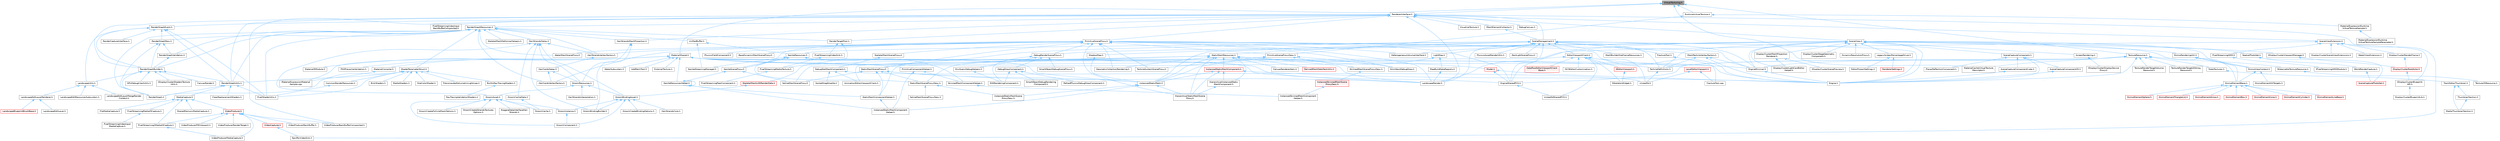 digraph "VirtualTexturing.h"
{
 // INTERACTIVE_SVG=YES
 // LATEX_PDF_SIZE
  bgcolor="transparent";
  edge [fontname=Helvetica,fontsize=10,labelfontname=Helvetica,labelfontsize=10];
  node [fontname=Helvetica,fontsize=10,shape=box,height=0.2,width=0.4];
  Node1 [id="Node000001",label="VirtualTexturing.h",height=0.2,width=0.4,color="gray40", fillcolor="grey60", style="filled", fontcolor="black",tooltip=" "];
  Node1 -> Node2 [id="edge1_Node000001_Node000002",dir="back",color="steelblue1",style="solid",tooltip=" "];
  Node2 [id="Node000002",label="MaterialCacheVirtualTexture\lDescriptor.h",height=0.2,width=0.4,color="grey40", fillcolor="white", style="filled",URL="$d7/d4c/MaterialCacheVirtualTextureDescriptor_8h.html",tooltip=" "];
  Node1 -> Node3 [id="edge2_Node000001_Node000003",dir="back",color="steelblue1",style="solid",tooltip=" "];
  Node3 [id="Node000003",label="MaterialShared.h",height=0.2,width=0.4,color="grey40", fillcolor="white", style="filled",URL="$d7/d0b/MaterialShared_8h.html",tooltip=" "];
  Node3 -> Node4 [id="edge3_Node000003_Node000004",dir="back",color="steelblue1",style="solid",tooltip=" "];
  Node4 [id="Node000004",label="AddPatchTool.h",height=0.2,width=0.4,color="grey40", fillcolor="white", style="filled",URL="$d5/deb/AddPatchTool_8h.html",tooltip=" "];
  Node3 -> Node5 [id="edge4_Node000003_Node000005",dir="back",color="steelblue1",style="solid",tooltip=" "];
  Node5 [id="Node000005",label="Engine.h",height=0.2,width=0.4,color="grey40", fillcolor="white", style="filled",URL="$d1/d34/Public_2Engine_8h.html",tooltip=" "];
  Node3 -> Node6 [id="edge5_Node000003_Node000006",dir="back",color="steelblue1",style="solid",tooltip=" "];
  Node6 [id="Node000006",label="EngineMinimal.h",height=0.2,width=0.4,color="grey40", fillcolor="white", style="filled",URL="$d0/d2c/EngineMinimal_8h.html",tooltip=" "];
  Node6 -> Node5 [id="edge6_Node000006_Node000005",dir="back",color="steelblue1",style="solid",tooltip=" "];
  Node3 -> Node7 [id="edge7_Node000003_Node000007",dir="back",color="steelblue1",style="solid",tooltip=" "];
  Node7 [id="Node000007",label="EngineSharedPCH.h",height=0.2,width=0.4,color="grey40", fillcolor="white", style="filled",URL="$dc/dbb/EngineSharedPCH_8h.html",tooltip=" "];
  Node7 -> Node8 [id="edge8_Node000007_Node000008",dir="back",color="steelblue1",style="solid",tooltip=" "];
  Node8 [id="Node000008",label="UnrealEdSharedPCH.h",height=0.2,width=0.4,color="grey40", fillcolor="white", style="filled",URL="$d1/de6/UnrealEdSharedPCH_8h.html",tooltip=" "];
  Node3 -> Node9 [id="edge9_Node000003_Node000009",dir="back",color="steelblue1",style="solid",tooltip=" "];
  Node9 [id="Node000009",label="ExternalTexture.h",height=0.2,width=0.4,color="grey40", fillcolor="white", style="filled",URL="$de/d93/ExternalTexture_8h.html",tooltip=" "];
  Node3 -> Node10 [id="edge10_Node000003_Node000010",dir="back",color="steelblue1",style="solid",tooltip=" "];
  Node10 [id="Node000010",label="InstancedStaticMesh.h",height=0.2,width=0.4,color="grey40", fillcolor="white", style="filled",URL="$dd/d89/InstancedStaticMesh_8h.html",tooltip=" "];
  Node10 -> Node11 [id="edge11_Node000010_Node000011",dir="back",color="steelblue1",style="solid",tooltip=" "];
  Node11 [id="Node000011",label="HierarchicalStaticMeshScene\lProxy.h",height=0.2,width=0.4,color="grey40", fillcolor="white", style="filled",URL="$d3/d4d/HierarchicalStaticMeshSceneProxy_8h.html",tooltip=" "];
  Node10 -> Node12 [id="edge12_Node000010_Node000012",dir="back",color="steelblue1",style="solid",tooltip=" "];
  Node12 [id="Node000012",label="InstancedStaticMeshComponent\lHelper.h",height=0.2,width=0.4,color="grey40", fillcolor="white", style="filled",URL="$dc/dc7/InstancedStaticMeshComponentHelper_8h.html",tooltip=" "];
  Node10 -> Node13 [id="edge13_Node000010_Node000013",dir="back",color="steelblue1",style="solid",tooltip=" "];
  Node13 [id="Node000013",label="InstancedStaticMeshScene\lProxyDesc.h",height=0.2,width=0.4,color="grey40", fillcolor="white", style="filled",URL="$db/dcf/InstancedStaticMeshSceneProxyDesc_8h.html",tooltip=" "];
  Node3 -> Node14 [id="edge14_Node000003_Node000014",dir="back",color="steelblue1",style="solid",tooltip=" "];
  Node14 [id="Node000014",label="LandscapeRender.h",height=0.2,width=0.4,color="grey40", fillcolor="white", style="filled",URL="$df/d67/LandscapeRender_8h.html",tooltip=" "];
  Node3 -> Node15 [id="edge15_Node000003_Node000015",dir="back",color="steelblue1",style="solid",tooltip=" "];
  Node15 [id="Node000015",label="MaterialCompiler.h",height=0.2,width=0.4,color="grey40", fillcolor="white", style="filled",URL="$df/df8/MaterialCompiler_8h.html",tooltip=" "];
  Node15 -> Node16 [id="edge16_Node000015_Node000016",dir="back",color="steelblue1",style="solid",tooltip=" "];
  Node16 [id="Node000016",label="MaterialExpressionMaterial\lSample.cpp",height=0.2,width=0.4,color="grey40", fillcolor="white", style="filled",URL="$d0/dbd/MaterialExpressionMaterialSample_8cpp.html",tooltip=" "];
  Node3 -> Node16 [id="edge17_Node000003_Node000016",dir="back",color="steelblue1",style="solid",tooltip=" "];
  Node3 -> Node17 [id="edge18_Node000003_Node000017",dir="back",color="steelblue1",style="solid",tooltip=" "];
  Node17 [id="Node000017",label="MaterialIRModule.h",height=0.2,width=0.4,color="grey40", fillcolor="white", style="filled",URL="$d4/dc2/MaterialIRModule_8h.html",tooltip=" "];
  Node3 -> Node18 [id="edge19_Node000003_Node000018",dir="back",color="steelblue1",style="solid",tooltip=" "];
  Node18 [id="Node000018",label="NaniteResourcesHelper.h",height=0.2,width=0.4,color="grey40", fillcolor="white", style="filled",URL="$dc/d48/NaniteResourcesHelper_8h.html",tooltip=" "];
  Node18 -> Node12 [id="edge20_Node000018_Node000012",dir="back",color="steelblue1",style="solid",tooltip=" "];
  Node18 -> Node18 [id="edge21_Node000018_Node000018",dir="back",color="steelblue1",style="solid",tooltip=" "];
  Node18 -> Node19 [id="edge22_Node000018_Node000019",dir="back",color="steelblue1",style="solid",tooltip=" "];
  Node19 [id="Node000019",label="StaticMeshComponentHelper.h",height=0.2,width=0.4,color="grey40", fillcolor="white", style="filled",URL="$dc/dc1/StaticMeshComponentHelper_8h.html",tooltip=" "];
  Node19 -> Node12 [id="edge23_Node000019_Node000012",dir="back",color="steelblue1",style="solid",tooltip=" "];
  Node3 -> Node20 [id="edge24_Node000003_Node000020",dir="back",color="steelblue1",style="solid",tooltip=" "];
  Node20 [id="Node000020",label="PSOPrecacheValidation.h",height=0.2,width=0.4,color="grey40", fillcolor="white", style="filled",URL="$d0/d55/PSOPrecacheValidation_8h.html",tooltip=" "];
  Node3 -> Node21 [id="edge25_Node000003_Node000021",dir="back",color="steelblue1",style="solid",tooltip=" "];
  Node21 [id="Node000021",label="ParticleDefinitions.h",height=0.2,width=0.4,color="grey40", fillcolor="white", style="filled",URL="$db/dde/ParticleDefinitions_8h.html",tooltip=" "];
  Node21 -> Node22 [id="edge26_Node000021_Node000022",dir="back",color="steelblue1",style="solid",tooltip=" "];
  Node22 [id="Node000022",label="UnrealEd.h",height=0.2,width=0.4,color="grey40", fillcolor="white", style="filled",URL="$d2/d5f/UnrealEd_8h.html",tooltip=" "];
  Node3 -> Node23 [id="edge27_Node000003_Node000023",dir="back",color="steelblue1",style="solid",tooltip=" "];
  Node23 [id="Node000023",label="PrimitiveComponentHelper.h",height=0.2,width=0.4,color="grey40", fillcolor="white", style="filled",URL="$d1/d08/PrimitiveComponentHelper_8h.html",tooltip=" "];
  Node23 -> Node12 [id="edge28_Node000023_Node000012",dir="back",color="steelblue1",style="solid",tooltip=" "];
  Node23 -> Node24 [id="edge29_Node000023_Node000024",dir="back",color="steelblue1",style="solid",tooltip=" "];
  Node24 [id="Node000024",label="SkinnedMeshComponentHelper.h",height=0.2,width=0.4,color="grey40", fillcolor="white", style="filled",URL="$db/d81/SkinnedMeshComponentHelper_8h.html",tooltip=" "];
  Node24 -> Node25 [id="edge30_Node000024_Node000025",dir="back",color="steelblue1",style="solid",tooltip=" "];
  Node25 [id="Node000025",label="InstancedSkinnedMeshComponent\lHelper.h",height=0.2,width=0.4,color="grey40", fillcolor="white", style="filled",URL="$d1/d86/InstancedSkinnedMeshComponentHelper_8h.html",tooltip=" "];
  Node3 -> Node26 [id="edge31_Node000003_Node000026",dir="back",color="steelblue1",style="solid",tooltip=" "];
  Node26 [id="Node000026",label="WaterSubsystem.h",height=0.2,width=0.4,color="grey40", fillcolor="white", style="filled",URL="$d0/d57/WaterSubsystem_8h.html",tooltip=" "];
  Node1 -> Node27 [id="edge32_Node000001_Node000027",dir="back",color="steelblue1",style="solid",tooltip=" "];
  Node27 [id="Node000027",label="RendererInterface.h",height=0.2,width=0.4,color="grey40", fillcolor="white", style="filled",URL="$d1/db7/RendererInterface_8h.html",tooltip=" "];
  Node27 -> Node28 [id="edge33_Node000027_Node000028",dir="back",color="steelblue1",style="solid",tooltip=" "];
  Node28 [id="Node000028",label="DebugCanvas.h",height=0.2,width=0.4,color="grey40", fillcolor="white", style="filled",URL="$df/d5a/DebugCanvas_8h.html",tooltip=" "];
  Node27 -> Node29 [id="edge34_Node000027_Node000029",dir="back",color="steelblue1",style="solid",tooltip=" "];
  Node29 [id="Node000029",label="EpicRtcVideoSink.h",height=0.2,width=0.4,color="grey40", fillcolor="white", style="filled",URL="$d1/d21/EpicRtcVideoSink_8h.html",tooltip=" "];
  Node27 -> Node30 [id="edge35_Node000027_Node000030",dir="back",color="steelblue1",style="solid",tooltip=" "];
  Node30 [id="Node000030",label="HairStrandsMeshProjection.h",height=0.2,width=0.4,color="grey40", fillcolor="white", style="filled",URL="$d9/d55/HairStrandsMeshProjection_8h.html",tooltip=" "];
  Node30 -> Node31 [id="edge36_Node000030_Node000031",dir="back",color="steelblue1",style="solid",tooltip=" "];
  Node31 [id="Node000031",label="GroomBindingBuilder.h",height=0.2,width=0.4,color="grey40", fillcolor="white", style="filled",URL="$d2/d2f/GroomBindingBuilder_8h.html",tooltip=" "];
  Node30 -> Node32 [id="edge37_Node000030_Node000032",dir="back",color="steelblue1",style="solid",tooltip=" "];
  Node32 [id="Node000032",label="GroomResources.h",height=0.2,width=0.4,color="grey40", fillcolor="white", style="filled",URL="$d0/d70/GroomResources_8h.html",tooltip=" "];
  Node32 -> Node33 [id="edge38_Node000032_Node000033",dir="back",color="steelblue1",style="solid",tooltip=" "];
  Node33 [id="Node000033",label="GroomAsset.h",height=0.2,width=0.4,color="grey40", fillcolor="white", style="filled",URL="$d8/df1/GroomAsset_8h.html",tooltip=" "];
  Node33 -> Node34 [id="edge39_Node000033_Node000034",dir="back",color="steelblue1",style="solid",tooltip=" "];
  Node34 [id="Node000034",label="GroomCache.h",height=0.2,width=0.4,color="grey40", fillcolor="white", style="filled",URL="$d7/d6e/GroomCache_8h.html",tooltip=" "];
  Node33 -> Node35 [id="edge40_Node000033_Node000035",dir="back",color="steelblue1",style="solid",tooltip=" "];
  Node35 [id="Node000035",label="GroomComponent.h",height=0.2,width=0.4,color="grey40", fillcolor="white", style="filled",URL="$de/d2e/GroomComponent_8h.html",tooltip=" "];
  Node33 -> Node36 [id="edge41_Node000033_Node000036",dir="back",color="steelblue1",style="solid",tooltip=" "];
  Node36 [id="Node000036",label="GroomCreateFollicleMaskOptions.h",height=0.2,width=0.4,color="grey40", fillcolor="white", style="filled",URL="$d7/d8b/GroomCreateFollicleMaskOptions_8h.html",tooltip=" "];
  Node33 -> Node37 [id="edge42_Node000033_Node000037",dir="back",color="steelblue1",style="solid",tooltip=" "];
  Node37 [id="Node000037",label="GroomCreateStrandsTextures\lOptions.h",height=0.2,width=0.4,color="grey40", fillcolor="white", style="filled",URL="$da/dfc/GroomCreateStrandsTexturesOptions_8h.html",tooltip=" "];
  Node33 -> Node38 [id="edge43_Node000033_Node000038",dir="back",color="steelblue1",style="solid",tooltip=" "];
  Node38 [id="Node000038",label="GroomInstance.h",height=0.2,width=0.4,color="grey40", fillcolor="white", style="filled",URL="$dd/d47/GroomInstance_8h.html",tooltip=" "];
  Node38 -> Node35 [id="edge44_Node000038_Node000035",dir="back",color="steelblue1",style="solid",tooltip=" "];
  Node33 -> Node39 [id="edge45_Node000033_Node000039",dir="back",color="steelblue1",style="solid",tooltip=" "];
  Node39 [id="Node000039",label="NiagaraDataInterfaceHair\lStrands.h",height=0.2,width=0.4,color="grey40", fillcolor="white", style="filled",URL="$da/dd2/NiagaraDataInterfaceHairStrands_8h.html",tooltip=" "];
  Node32 -> Node40 [id="edge46_Node000032_Node000040",dir="back",color="steelblue1",style="solid",tooltip=" "];
  Node40 [id="Node000040",label="GroomBindingAsset.h",height=0.2,width=0.4,color="grey40", fillcolor="white", style="filled",URL="$de/d26/GroomBindingAsset_8h.html",tooltip=" "];
  Node40 -> Node31 [id="edge47_Node000040_Node000031",dir="back",color="steelblue1",style="solid",tooltip=" "];
  Node40 -> Node35 [id="edge48_Node000040_Node000035",dir="back",color="steelblue1",style="solid",tooltip=" "];
  Node40 -> Node41 [id="edge49_Node000040_Node000041",dir="back",color="steelblue1",style="solid",tooltip=" "];
  Node41 [id="Node000041",label="GroomCreateBindingOptions.h",height=0.2,width=0.4,color="grey40", fillcolor="white", style="filled",URL="$d5/dba/GroomCreateBindingOptions_8h.html",tooltip=" "];
  Node40 -> Node38 [id="edge50_Node000040_Node000038",dir="back",color="steelblue1",style="solid",tooltip=" "];
  Node40 -> Node42 [id="edge51_Node000040_Node000042",dir="back",color="steelblue1",style="solid",tooltip=" "];
  Node42 [id="Node000042",label="HairStrandsCore.h",height=0.2,width=0.4,color="grey40", fillcolor="white", style="filled",URL="$d7/def/HairStrandsCore_8h.html",tooltip=" "];
  Node32 -> Node43 [id="edge52_Node000032_Node000043",dir="back",color="steelblue1",style="solid",tooltip=" "];
  Node43 [id="Node000043",label="HairStrandsInterpolation.h",height=0.2,width=0.4,color="grey40", fillcolor="white", style="filled",URL="$de/dab/HairStrandsInterpolation_8h.html",tooltip=" "];
  Node27 -> Node14 [id="edge53_Node000027_Node000014",dir="back",color="steelblue1",style="solid",tooltip=" "];
  Node27 -> Node44 [id="edge54_Node000027_Node000044",dir="back",color="steelblue1",style="solid",tooltip=" "];
  Node44 [id="Node000044",label="MeshElementCollector.h",height=0.2,width=0.4,color="grey40", fillcolor="white", style="filled",URL="$d2/dbe/MeshElementCollector_8h.html",tooltip=" "];
  Node44 -> Node45 [id="edge55_Node000044_Node000045",dir="back",color="steelblue1",style="solid",tooltip=" "];
  Node45 [id="Node000045",label="SceneManagement.h",height=0.2,width=0.4,color="grey40", fillcolor="white", style="filled",URL="$de/db9/SceneManagement_8h.html",tooltip=" "];
  Node45 -> Node46 [id="edge56_Node000045_Node000046",dir="back",color="steelblue1",style="solid",tooltip=" "];
  Node46 [id="Node000046",label="EditorViewportClient.h",height=0.2,width=0.4,color="grey40", fillcolor="white", style="filled",URL="$d4/d41/EditorViewportClient_8h.html",tooltip=" "];
  Node46 -> Node47 [id="edge57_Node000046_Node000047",dir="back",color="steelblue1",style="solid",tooltip=" "];
  Node47 [id="Node000047",label="AnimationEditorViewportClient.h",height=0.2,width=0.4,color="grey40", fillcolor="white", style="filled",URL="$d1/d45/AnimationEditorViewportClient_8h.html",tooltip=" "];
  Node46 -> Node48 [id="edge58_Node000046_Node000048",dir="back",color="steelblue1",style="solid",tooltip=" "];
  Node48 [id="Node000048",label="DataflowEditorViewportClient\lBase.h",height=0.2,width=0.4,color="red", fillcolor="#FFF0F0", style="filled",URL="$d8/ddd/DataflowEditorViewportClientBase_8h.html",tooltip=" "];
  Node46 -> Node51 [id="edge59_Node000046_Node000051",dir="back",color="steelblue1",style="solid",tooltip=" "];
  Node51 [id="Node000051",label="ISCSEditorCustomization.h",height=0.2,width=0.4,color="grey40", fillcolor="white", style="filled",URL="$de/d19/ISCSEditorCustomization_8h.html",tooltip=" "];
  Node46 -> Node52 [id="edge60_Node000046_Node000052",dir="back",color="steelblue1",style="solid",tooltip=" "];
  Node52 [id="Node000052",label="LevelEditorViewport.h",height=0.2,width=0.4,color="red", fillcolor="#FFF0F0", style="filled",URL="$d4/ddf/LevelEditorViewport_8h.html",tooltip=" "];
  Node52 -> Node57 [id="edge61_Node000052_Node000057",dir="back",color="steelblue1",style="solid",tooltip=" "];
  Node57 [id="Node000057",label="FractureTool.cpp",height=0.2,width=0.4,color="grey40", fillcolor="white", style="filled",URL="$dc/d9a/FractureTool_8cpp.html",tooltip=" "];
  Node52 -> Node22 [id="edge62_Node000052_Node000022",dir="back",color="steelblue1",style="solid",tooltip=" "];
  Node46 -> Node58 [id="edge63_Node000046_Node000058",dir="back",color="steelblue1",style="solid",tooltip=" "];
  Node58 [id="Node000058",label="SEditorViewport.h",height=0.2,width=0.4,color="red", fillcolor="#FFF0F0", style="filled",URL="$dd/de0/SEditorViewport_8h.html",tooltip=" "];
  Node58 -> Node68 [id="edge64_Node000058_Node000068",dir="back",color="steelblue1",style="solid",tooltip=" "];
  Node68 [id="Node000068",label="SSkeletonWidget.h",height=0.2,width=0.4,color="grey40", fillcolor="white", style="filled",URL="$dd/da7/SSkeletonWidget_8h.html",tooltip=" "];
  Node46 -> Node68 [id="edge65_Node000046_Node000068",dir="back",color="steelblue1",style="solid",tooltip=" "];
  Node46 -> Node22 [id="edge66_Node000046_Node000022",dir="back",color="steelblue1",style="solid",tooltip=" "];
  Node46 -> Node8 [id="edge67_Node000046_Node000008",dir="back",color="steelblue1",style="solid",tooltip=" "];
  Node45 -> Node5 [id="edge68_Node000045_Node000005",dir="back",color="steelblue1",style="solid",tooltip=" "];
  Node45 -> Node6 [id="edge69_Node000045_Node000006",dir="back",color="steelblue1",style="solid",tooltip=" "];
  Node45 -> Node7 [id="edge70_Node000045_Node000007",dir="back",color="steelblue1",style="solid",tooltip=" "];
  Node45 -> Node69 [id="edge71_Node000045_Node000069",dir="back",color="steelblue1",style="solid",tooltip=" "];
  Node69 [id="Node000069",label="FractureTool.h",height=0.2,width=0.4,color="grey40", fillcolor="white", style="filled",URL="$d4/d30/FractureTool_8h.html",tooltip=" "];
  Node69 -> Node57 [id="edge72_Node000069_Node000057",dir="back",color="steelblue1",style="solid",tooltip=" "];
  Node45 -> Node70 [id="edge73_Node000045_Node000070",dir="back",color="steelblue1",style="solid",tooltip=" "];
  Node70 [id="Node000070",label="HeterogeneousVolumeInterface.h",height=0.2,width=0.4,color="grey40", fillcolor="white", style="filled",URL="$d3/de3/HeterogeneousVolumeInterface_8h.html",tooltip=" "];
  Node45 -> Node14 [id="edge74_Node000045_Node000014",dir="back",color="steelblue1",style="solid",tooltip=" "];
  Node45 -> Node71 [id="edge75_Node000045_Node000071",dir="back",color="steelblue1",style="solid",tooltip=" "];
  Node71 [id="Node000071",label="LightMap.h",height=0.2,width=0.4,color="grey40", fillcolor="white", style="filled",URL="$d1/d76/LightMap_8h.html",tooltip=" "];
  Node71 -> Node10 [id="edge76_Node000071_Node000010",dir="back",color="steelblue1",style="solid",tooltip=" "];
  Node71 -> Node72 [id="edge77_Node000071_Node000072",dir="back",color="steelblue1",style="solid",tooltip=" "];
  Node72 [id="Node000072",label="MapBuildDataRegistry.h",height=0.2,width=0.4,color="grey40", fillcolor="white", style="filled",URL="$df/dac/MapBuildDataRegistry_8h.html",tooltip=" "];
  Node72 -> Node14 [id="edge78_Node000072_Node000014",dir="back",color="steelblue1",style="solid",tooltip=" "];
  Node45 -> Node73 [id="edge79_Node000045_Node000073",dir="back",color="steelblue1",style="solid",tooltip=" "];
  Node73 [id="Node000073",label="MeshBuilderOneFrameResources.h",height=0.2,width=0.4,color="grey40", fillcolor="white", style="filled",URL="$df/d7c/MeshBuilderOneFrameResources_8h.html",tooltip=" "];
  Node45 -> Node74 [id="edge80_Node000045_Node000074",dir="back",color="steelblue1",style="solid",tooltip=" "];
  Node74 [id="Node000074",label="MeshParticleVertexFactory.h",height=0.2,width=0.4,color="grey40", fillcolor="white", style="filled",URL="$d5/d83/MeshParticleVertexFactory_8h.html",tooltip=" "];
  Node74 -> Node5 [id="edge81_Node000074_Node000005",dir="back",color="steelblue1",style="solid",tooltip=" "];
  Node74 -> Node6 [id="edge82_Node000074_Node000006",dir="back",color="steelblue1",style="solid",tooltip=" "];
  Node74 -> Node21 [id="edge83_Node000074_Node000021",dir="back",color="steelblue1",style="solid",tooltip=" "];
  Node45 -> Node75 [id="edge84_Node000045_Node000075",dir="back",color="steelblue1",style="solid",tooltip=" "];
  Node75 [id="Node000075",label="NaniteResources.h",height=0.2,width=0.4,color="grey40", fillcolor="white", style="filled",URL="$d7/d8b/NaniteResources_8h.html",tooltip=" "];
  Node75 -> Node76 [id="edge85_Node000075_Node000076",dir="back",color="steelblue1",style="solid",tooltip=" "];
  Node76 [id="Node000076",label="NaniteSceneProxy.h",height=0.2,width=0.4,color="grey40", fillcolor="white", style="filled",URL="$de/dae/NaniteSceneProxy_8h.html",tooltip=" "];
  Node76 -> Node18 [id="edge86_Node000076_Node000018",dir="back",color="steelblue1",style="solid",tooltip=" "];
  Node76 -> Node77 [id="edge87_Node000076_Node000077",dir="back",color="steelblue1",style="solid",tooltip=" "];
  Node77 [id="Node000077",label="SplineMeshSceneProxy.h",height=0.2,width=0.4,color="grey40", fillcolor="white", style="filled",URL="$dd/dcb/SplineMeshSceneProxy_8h.html",tooltip=" "];
  Node75 -> Node78 [id="edge88_Node000075_Node000078",dir="back",color="steelblue1",style="solid",tooltip=" "];
  Node78 [id="Node000078",label="NaniteStreamingManager.h",height=0.2,width=0.4,color="grey40", fillcolor="white", style="filled",URL="$d2/d3f/NaniteStreamingManager_8h.html",tooltip=" "];
  Node75 -> Node24 [id="edge89_Node000075_Node000024",dir="back",color="steelblue1",style="solid",tooltip=" "];
  Node75 -> Node79 [id="edge90_Node000075_Node000079",dir="back",color="steelblue1",style="solid",tooltip=" "];
  Node79 [id="Node000079",label="StaticMeshSceneProxyDesc.h",height=0.2,width=0.4,color="grey40", fillcolor="white", style="filled",URL="$d0/d31/StaticMeshSceneProxyDesc_8h.html",tooltip=" "];
  Node79 -> Node13 [id="edge91_Node000079_Node000013",dir="back",color="steelblue1",style="solid",tooltip=" "];
  Node79 -> Node80 [id="edge92_Node000079_Node000080",dir="back",color="steelblue1",style="solid",tooltip=" "];
  Node80 [id="Node000080",label="SplineMeshSceneProxyDesc.h",height=0.2,width=0.4,color="grey40", fillcolor="white", style="filled",URL="$db/d1b/SplineMeshSceneProxyDesc_8h.html",tooltip=" "];
  Node45 -> Node21 [id="edge93_Node000045_Node000021",dir="back",color="steelblue1",style="solid",tooltip=" "];
  Node45 -> Node81 [id="edge94_Node000045_Node000081",dir="back",color="steelblue1",style="solid",tooltip=" "];
  Node81 [id="Node000081",label="PhysicsAssetRenderUtils.h",height=0.2,width=0.4,color="grey40", fillcolor="white", style="filled",URL="$d2/dee/PhysicsAssetRenderUtils_8h.html",tooltip=" "];
  Node45 -> Node82 [id="edge95_Node000045_Node000082",dir="back",color="steelblue1",style="solid",tooltip=" "];
  Node82 [id="Node000082",label="RectLightSceneProxy.h",height=0.2,width=0.4,color="grey40", fillcolor="white", style="filled",URL="$d4/d78/RectLightSceneProxy_8h.html",tooltip=" "];
  Node45 -> Node83 [id="edge96_Node000045_Node000083",dir="back",color="steelblue1",style="solid",tooltip=" "];
  Node83 [id="Node000083",label="ShadowMap.h",height=0.2,width=0.4,color="grey40", fillcolor="white", style="filled",URL="$d1/ddb/ShadowMap_8h.html",tooltip=" "];
  Node83 -> Node10 [id="edge97_Node000083_Node000010",dir="back",color="steelblue1",style="solid",tooltip=" "];
  Node45 -> Node84 [id="edge98_Node000045_Node000084",dir="back",color="steelblue1",style="solid",tooltip=" "];
  Node84 [id="Node000084",label="StaticMeshResources.h",height=0.2,width=0.4,color="grey40", fillcolor="white", style="filled",URL="$d0/db7/StaticMeshResources_8h.html",tooltip=" "];
  Node84 -> Node85 [id="edge99_Node000084_Node000085",dir="back",color="steelblue1",style="solid",tooltip=" "];
  Node85 [id="Node000085",label="CanvasRendererItem.h",height=0.2,width=0.4,color="grey40", fillcolor="white", style="filled",URL="$d7/d93/CanvasRendererItem_8h.html",tooltip=" "];
  Node84 -> Node86 [id="edge100_Node000084_Node000086",dir="back",color="steelblue1",style="solid",tooltip=" "];
  Node86 [id="Node000086",label="DerivedMeshDataTaskUtils.h",height=0.2,width=0.4,color="red", fillcolor="#FFF0F0", style="filled",URL="$d2/d98/DerivedMeshDataTaskUtils_8h.html",tooltip=" "];
  Node84 -> Node161 [id="edge101_Node000084_Node000161",dir="back",color="steelblue1",style="solid",tooltip=" "];
  Node161 [id="Node000161",label="GeometryCollectionRendering.h",height=0.2,width=0.4,color="grey40", fillcolor="white", style="filled",URL="$dc/d68/GeometryCollectionRendering_8h.html",tooltip=" "];
  Node84 -> Node162 [id="edge102_Node000084_Node000162",dir="back",color="steelblue1",style="solid",tooltip=" "];
  Node162 [id="Node000162",label="HierarchicalInstancedStatic\lMeshComponent.h",height=0.2,width=0.4,color="grey40", fillcolor="white", style="filled",URL="$d3/ddb/HierarchicalInstancedStaticMeshComponent_8h.html",tooltip=" "];
  Node162 -> Node11 [id="edge103_Node000162_Node000011",dir="back",color="steelblue1",style="solid",tooltip=" "];
  Node84 -> Node11 [id="edge104_Node000084_Node000011",dir="back",color="steelblue1",style="solid",tooltip=" "];
  Node84 -> Node10 [id="edge105_Node000084_Node000010",dir="back",color="steelblue1",style="solid",tooltip=" "];
  Node84 -> Node163 [id="edge106_Node000084_Node000163",dir="back",color="steelblue1",style="solid",tooltip=" "];
  Node163 [id="Node000163",label="InstancedStaticMeshComponent.h",height=0.2,width=0.4,color="red", fillcolor="#FFF0F0", style="filled",URL="$d8/d5d/InstancedStaticMeshComponent_8h.html",tooltip=" "];
  Node163 -> Node5 [id="edge107_Node000163_Node000005",dir="back",color="steelblue1",style="solid",tooltip=" "];
  Node163 -> Node162 [id="edge108_Node000163_Node000162",dir="back",color="steelblue1",style="solid",tooltip=" "];
  Node163 -> Node11 [id="edge109_Node000163_Node000011",dir="back",color="steelblue1",style="solid",tooltip=" "];
  Node163 -> Node10 [id="edge110_Node000163_Node000010",dir="back",color="steelblue1",style="solid",tooltip=" "];
  Node84 -> Node14 [id="edge111_Node000084_Node000014",dir="back",color="steelblue1",style="solid",tooltip=" "];
  Node84 -> Node169 [id="edge112_Node000084_Node000169",dir="back",color="steelblue1",style="solid",tooltip=" "];
  Node169 [id="Node000169",label="Model.h",height=0.2,width=0.4,color="red", fillcolor="#FFF0F0", style="filled",URL="$dd/d63/Public_2Model_8h.html",tooltip=" "];
  Node169 -> Node5 [id="edge113_Node000169_Node000005",dir="back",color="steelblue1",style="solid",tooltip=" "];
  Node169 -> Node7 [id="edge114_Node000169_Node000007",dir="back",color="steelblue1",style="solid",tooltip=" "];
  Node84 -> Node173 [id="edge115_Node000084_Node000173",dir="back",color="steelblue1",style="solid",tooltip=" "];
  Node173 [id="Node000173",label="SkeletalMeshLODRenderData.h",height=0.2,width=0.4,color="red", fillcolor="#FFF0F0", style="filled",URL="$d0/d5a/SkeletalMeshLODRenderData_8h.html",tooltip=" "];
  Node173 -> Node40 [id="edge116_Node000173_Node000040",dir="back",color="steelblue1",style="solid",tooltip=" "];
  Node84 -> Node77 [id="edge117_Node000084_Node000077",dir="back",color="steelblue1",style="solid",tooltip=" "];
  Node84 -> Node19 [id="edge118_Node000084_Node000019",dir="back",color="steelblue1",style="solid",tooltip=" "];
  Node45 -> Node176 [id="edge119_Node000045_Node000176",dir="back",color="steelblue1",style="solid",tooltip=" "];
  Node176 [id="Node000176",label="StaticMeshSceneProxy.h",height=0.2,width=0.4,color="grey40", fillcolor="white", style="filled",URL="$d8/d6d/StaticMeshSceneProxy_8h.html",tooltip=" "];
  Node176 -> Node10 [id="edge120_Node000176_Node000010",dir="back",color="steelblue1",style="solid",tooltip=" "];
  Node176 -> Node14 [id="edge121_Node000176_Node000014",dir="back",color="steelblue1",style="solid",tooltip=" "];
  Node176 -> Node77 [id="edge122_Node000176_Node000077",dir="back",color="steelblue1",style="solid",tooltip=" "];
  Node176 -> Node19 [id="edge123_Node000176_Node000019",dir="back",color="steelblue1",style="solid",tooltip=" "];
  Node176 -> Node79 [id="edge124_Node000176_Node000079",dir="back",color="steelblue1",style="solid",tooltip=" "];
  Node27 -> Node177 [id="edge125_Node000027_Node000177",dir="back",color="steelblue1",style="solid",tooltip=" "];
  Node177 [id="Node000177",label="PixelStreamingVideoInput\lBackBufferComposited.h",height=0.2,width=0.4,color="grey40", fillcolor="white", style="filled",URL="$d8/d36/PixelStreamingVideoInputBackBufferComposited_8h.html",tooltip=" "];
  Node27 -> Node178 [id="edge126_Node000027_Node000178",dir="back",color="steelblue1",style="solid",tooltip=" "];
  Node178 [id="Node000178",label="PrimitiveSceneProxy.h",height=0.2,width=0.4,color="grey40", fillcolor="white", style="filled",URL="$dc/d1e/PrimitiveSceneProxy_8h.html",tooltip=" "];
  Node178 -> Node179 [id="edge127_Node000178_Node000179",dir="back",color="steelblue1",style="solid",tooltip=" "];
  Node179 [id="Node000179",label="AnimNextDebugDraw.h",height=0.2,width=0.4,color="grey40", fillcolor="white", style="filled",URL="$dd/de1/AnimNextDebugDraw_8h.html",tooltip=" "];
  Node178 -> Node88 [id="edge128_Node000178_Node000088",dir="back",color="steelblue1",style="solid",tooltip=" "];
  Node88 [id="Node000088",label="BaseDynamicMeshSceneProxy.h",height=0.2,width=0.4,color="grey40", fillcolor="white", style="filled",URL="$d2/dee/BaseDynamicMeshSceneProxy_8h.html",tooltip=" "];
  Node178 -> Node180 [id="edge129_Node000178_Node000180",dir="back",color="steelblue1",style="solid",tooltip=" "];
  Node180 [id="Node000180",label="DebugRenderSceneProxy.h",height=0.2,width=0.4,color="grey40", fillcolor="white", style="filled",URL="$dc/db2/DebugRenderSceneProxy_8h.html",tooltip=" "];
  Node180 -> Node181 [id="edge130_Node000180_Node000181",dir="back",color="steelblue1",style="solid",tooltip=" "];
  Node181 [id="Node000181",label="DebugDrawComponent.h",height=0.2,width=0.4,color="grey40", fillcolor="white", style="filled",URL="$d9/dae/DebugDrawComponent_8h.html",tooltip=" "];
  Node181 -> Node182 [id="edge131_Node000181_Node000182",dir="back",color="steelblue1",style="solid",tooltip=" "];
  Node182 [id="Node000182",label="EQSRenderingComponent.h",height=0.2,width=0.4,color="grey40", fillcolor="white", style="filled",URL="$df/d63/EQSRenderingComponent_8h.html",tooltip=" "];
  Node181 -> Node183 [id="edge132_Node000181_Node000183",dir="back",color="steelblue1",style="solid",tooltip=" "];
  Node183 [id="Node000183",label="PathedPhysicsDebugDrawComponent.h",height=0.2,width=0.4,color="grey40", fillcolor="white", style="filled",URL="$d9/dd8/PathedPhysicsDebugDrawComponent_8h.html",tooltip=" "];
  Node181 -> Node184 [id="edge133_Node000181_Node000184",dir="back",color="steelblue1",style="solid",tooltip=" "];
  Node184 [id="Node000184",label="SmartObjectDebugRendering\lComponent.h",height=0.2,width=0.4,color="grey40", fillcolor="white", style="filled",URL="$d2/db9/SmartObjectDebugRenderingComponent_8h.html",tooltip=" "];
  Node180 -> Node182 [id="edge134_Node000180_Node000182",dir="back",color="steelblue1",style="solid",tooltip=" "];
  Node180 -> Node185 [id="edge135_Node000180_Node000185",dir="back",color="steelblue1",style="solid",tooltip=" "];
  Node185 [id="Node000185",label="EnvQueryDebugHelpers.h",height=0.2,width=0.4,color="grey40", fillcolor="white", style="filled",URL="$de/dda/EnvQueryDebugHelpers_8h.html",tooltip=" "];
  Node185 -> Node182 [id="edge136_Node000185_Node000182",dir="back",color="steelblue1",style="solid",tooltip=" "];
  Node180 -> Node186 [id="edge137_Node000180_Node000186",dir="back",color="steelblue1",style="solid",tooltip=" "];
  Node186 [id="Node000186",label="SmartObjectDebugSceneProxy.h",height=0.2,width=0.4,color="grey40", fillcolor="white", style="filled",URL="$dd/df5/SmartObjectDebugSceneProxy_8h.html",tooltip=" "];
  Node178 -> Node5 [id="edge138_Node000178_Node000005",dir="back",color="steelblue1",style="solid",tooltip=" "];
  Node178 -> Node6 [id="edge139_Node000178_Node000006",dir="back",color="steelblue1",style="solid",tooltip=" "];
  Node178 -> Node7 [id="edge140_Node000178_Node000007",dir="back",color="steelblue1",style="solid",tooltip=" "];
  Node178 -> Node161 [id="edge141_Node000178_Node000161",dir="back",color="steelblue1",style="solid",tooltip=" "];
  Node178 -> Node187 [id="edge142_Node000178_Node000187",dir="back",color="steelblue1",style="solid",tooltip=" "];
  Node187 [id="Node000187",label="HairCardsVertexFactory.h",height=0.2,width=0.4,color="grey40", fillcolor="white", style="filled",URL="$de/d8e/HairCardsVertexFactory_8h.html",tooltip=" "];
  Node178 -> Node188 [id="edge143_Node000178_Node000188",dir="back",color="steelblue1",style="solid",tooltip=" "];
  Node188 [id="Node000188",label="HairStrandsVertexFactory.h",height=0.2,width=0.4,color="grey40", fillcolor="white", style="filled",URL="$d0/d1c/HairStrandsVertexFactory_8h.html",tooltip=" "];
  Node188 -> Node189 [id="edge144_Node000188_Node000189",dir="back",color="steelblue1",style="solid",tooltip=" "];
  Node189 [id="Node000189",label="HairCardsDatas.h",height=0.2,width=0.4,color="grey40", fillcolor="white", style="filled",URL="$da/d01/HairCardsDatas_8h.html",tooltip=" "];
  Node189 -> Node32 [id="edge145_Node000189_Node000032",dir="back",color="steelblue1",style="solid",tooltip=" "];
  Node189 -> Node187 [id="edge146_Node000189_Node000187",dir="back",color="steelblue1",style="solid",tooltip=" "];
  Node178 -> Node70 [id="edge147_Node000178_Node000070",dir="back",color="steelblue1",style="solid",tooltip=" "];
  Node178 -> Node11 [id="edge148_Node000178_Node000011",dir="back",color="steelblue1",style="solid",tooltip=" "];
  Node178 -> Node14 [id="edge149_Node000178_Node000014",dir="back",color="steelblue1",style="solid",tooltip=" "];
  Node178 -> Node76 [id="edge150_Node000178_Node000076",dir="back",color="steelblue1",style="solid",tooltip=" "];
  Node178 -> Node190 [id="edge151_Node000178_Node000190",dir="back",color="steelblue1",style="solid",tooltip=" "];
  Node190 [id="Node000190",label="ParticleSystemSceneProxy.h",height=0.2,width=0.4,color="grey40", fillcolor="white", style="filled",URL="$dd/d25/ParticleSystemSceneProxy_8h.html",tooltip=" "];
  Node178 -> Node191 [id="edge152_Node000178_Node000191",dir="back",color="steelblue1",style="solid",tooltip=" "];
  Node191 [id="Node000191",label="PhysicsFieldComponent.h",height=0.2,width=0.4,color="grey40", fillcolor="white", style="filled",URL="$dd/d76/PhysicsFieldComponent_8h.html",tooltip=" "];
  Node178 -> Node192 [id="edge153_Node000178_Node000192",dir="back",color="steelblue1",style="solid",tooltip=" "];
  Node192 [id="Node000192",label="PrimitiveSceneProxyDesc.h",height=0.2,width=0.4,color="grey40", fillcolor="white", style="filled",URL="$d8/d20/PrimitiveSceneProxyDesc_8h.html",tooltip=" "];
  Node192 -> Node179 [id="edge154_Node000192_Node000179",dir="back",color="steelblue1",style="solid",tooltip=" "];
  Node192 -> Node190 [id="edge155_Node000192_Node000190",dir="back",color="steelblue1",style="solid",tooltip=" "];
  Node192 -> Node193 [id="edge156_Node000192_Node000193",dir="back",color="steelblue1",style="solid",tooltip=" "];
  Node193 [id="Node000193",label="SkinnedMeshSceneProxyDesc.h",height=0.2,width=0.4,color="grey40", fillcolor="white", style="filled",URL="$dd/d6b/SkinnedMeshSceneProxyDesc_8h.html",tooltip=" "];
  Node193 -> Node194 [id="edge157_Node000193_Node000194",dir="back",color="steelblue1",style="solid",tooltip=" "];
  Node194 [id="Node000194",label="InstancedSkinnedMeshScene\lProxyDesc.h",height=0.2,width=0.4,color="red", fillcolor="#FFF0F0", style="filled",URL="$d7/d6c/InstancedSkinnedMeshSceneProxyDesc_8h.html",tooltip=" "];
  Node194 -> Node25 [id="edge158_Node000194_Node000025",dir="back",color="steelblue1",style="solid",tooltip=" "];
  Node192 -> Node79 [id="edge159_Node000192_Node000079",dir="back",color="steelblue1",style="solid",tooltip=" "];
  Node178 -> Node197 [id="edge160_Node000178_Node000197",dir="back",color="steelblue1",style="solid",tooltip=" "];
  Node197 [id="Node000197",label="SkeletalMeshSceneProxy.h",height=0.2,width=0.4,color="grey40", fillcolor="white", style="filled",URL="$de/de8/SkeletalMeshSceneProxy_8h.html",tooltip=" "];
  Node197 -> Node198 [id="edge161_Node000197_Node000198",dir="back",color="steelblue1",style="solid",tooltip=" "];
  Node198 [id="Node000198",label="DebugSkelMeshComponent.h",height=0.2,width=0.4,color="grey40", fillcolor="white", style="filled",URL="$d5/d33/DebugSkelMeshComponent_8h.html",tooltip=" "];
  Node198 -> Node47 [id="edge162_Node000198_Node000047",dir="back",color="steelblue1",style="solid",tooltip=" "];
  Node198 -> Node199 [id="edge163_Node000198_Node000199",dir="back",color="steelblue1",style="solid",tooltip=" "];
  Node199 [id="Node000199",label="SocketDragDropOp.h",height=0.2,width=0.4,color="grey40", fillcolor="white", style="filled",URL="$d2/d53/SocketDragDropOp_8h.html",tooltip=" "];
  Node198 -> Node22 [id="edge164_Node000198_Node000022",dir="back",color="steelblue1",style="solid",tooltip=" "];
  Node178 -> Node176 [id="edge165_Node000178_Node000176",dir="back",color="steelblue1",style="solid",tooltip=" "];
  Node178 -> Node200 [id="edge166_Node000178_Node000200",dir="back",color="steelblue1",style="solid",tooltip=" "];
  Node200 [id="Node000200",label="WaterMeshSceneProxy.h",height=0.2,width=0.4,color="grey40", fillcolor="white", style="filled",URL="$d2/d6c/WaterMeshSceneProxy_8h.html",tooltip=" "];
  Node27 -> Node201 [id="edge167_Node000027_Node000201",dir="back",color="steelblue1",style="solid",tooltip=" "];
  Node201 [id="Node000201",label="RenderGraphBuilder.h",height=0.2,width=0.4,color="grey40", fillcolor="white", style="filled",URL="$d4/d7b/RenderGraphBuilder_8h.html",tooltip=" "];
  Node201 -> Node202 [id="edge168_Node000201_Node000202",dir="back",color="steelblue1",style="solid",tooltip=" "];
  Node202 [id="Node000202",label="CanvasRender.h",height=0.2,width=0.4,color="grey40", fillcolor="white", style="filled",URL="$d8/d32/CanvasRender_8h.html",tooltip=" "];
  Node201 -> Node203 [id="edge169_Node000201_Node000203",dir="back",color="steelblue1",style="solid",tooltip=" "];
  Node203 [id="Node000203",label="GPUDebugCrashUtils.h",height=0.2,width=0.4,color="grey40", fillcolor="white", style="filled",URL="$d4/df2/GPUDebugCrashUtils_8h.html",tooltip=" "];
  Node201 -> Node204 [id="edge170_Node000201_Node000204",dir="back",color="steelblue1",style="solid",tooltip=" "];
  Node204 [id="Node000204",label="IDisplayClusterShadersTexture\lUtils.h",height=0.2,width=0.4,color="grey40", fillcolor="white", style="filled",URL="$d3/d83/IDisplayClusterShadersTextureUtils_8h.html",tooltip=" "];
  Node201 -> Node205 [id="edge171_Node000201_Node000205",dir="back",color="steelblue1",style="solid",tooltip=" "];
  Node205 [id="Node000205",label="LandscapeUtils.h",height=0.2,width=0.4,color="grey40", fillcolor="white", style="filled",URL="$d0/dc0/LandscapeUtils_8h.html",tooltip=" "];
  Node205 -> Node206 [id="edge172_Node000205_Node000206",dir="back",color="steelblue1",style="solid",tooltip=" "];
  Node206 [id="Node000206",label="LandscapeEditLayerMergeRender\lContext.h",height=0.2,width=0.4,color="grey40", fillcolor="white", style="filled",URL="$d1/d40/LandscapeEditLayerMergeRenderContext_8h.html",tooltip=" "];
  Node205 -> Node207 [id="edge173_Node000205_Node000207",dir="back",color="steelblue1",style="solid",tooltip=" "];
  Node207 [id="Node000207",label="LandscapeEditLayerRenderer.h",height=0.2,width=0.4,color="grey40", fillcolor="white", style="filled",URL="$d4/ddf/LandscapeEditLayerRenderer_8h.html",tooltip=" "];
  Node207 -> Node208 [id="edge174_Node000207_Node000208",dir="back",color="steelblue1",style="solid",tooltip=" "];
  Node208 [id="Node000208",label="LandscapeBlueprintBrushBase.h",height=0.2,width=0.4,color="red", fillcolor="#FFF0F0", style="filled",URL="$d5/de5/LandscapeBlueprintBrushBase_8h.html",tooltip=" "];
  Node207 -> Node211 [id="edge175_Node000207_Node000211",dir="back",color="steelblue1",style="solid",tooltip=" "];
  Node211 [id="Node000211",label="LandscapeEditLayer.h",height=0.2,width=0.4,color="grey40", fillcolor="white", style="filled",URL="$d2/d34/LandscapeEditLayer_8h.html",tooltip=" "];
  Node205 -> Node215 [id="edge176_Node000205_Node000215",dir="back",color="steelblue1",style="solid",tooltip=" "];
  Node215 [id="Node000215",label="LandscapeEditResourcesSubsystem.h",height=0.2,width=0.4,color="grey40", fillcolor="white", style="filled",URL="$db/d28/LandscapeEditResourcesSubsystem_8h.html",tooltip=" "];
  Node201 -> Node216 [id="edge177_Node000201_Node000216",dir="back",color="steelblue1",style="solid",tooltip=" "];
  Node216 [id="Node000216",label="RenderGraph.h",height=0.2,width=0.4,color="grey40", fillcolor="white", style="filled",URL="$d7/dd9/RenderGraph_8h.html",tooltip=" "];
  Node201 -> Node217 [id="edge178_Node000201_Node000217",dir="back",color="steelblue1",style="solid",tooltip=" "];
  Node217 [id="Node000217",label="RenderGraphUtils.h",height=0.2,width=0.4,color="grey40", fillcolor="white", style="filled",URL="$d6/d45/RenderGraphUtils_8h.html",tooltip=" "];
  Node217 -> Node218 [id="edge179_Node000217_Node000218",dir="back",color="steelblue1",style="solid",tooltip=" "];
  Node218 [id="Node000218",label="ClearReplacementShaders.h",height=0.2,width=0.4,color="grey40", fillcolor="white", style="filled",URL="$d9/d4e/ClearReplacementShaders_8h.html",tooltip=" "];
  Node217 -> Node219 [id="edge180_Node000217_Node000219",dir="back",color="steelblue1",style="solid",tooltip=" "];
  Node219 [id="Node000219",label="MediaCapture.h",height=0.2,width=0.4,color="grey40", fillcolor="white", style="filled",URL="$d2/d9c/MediaCapture_8h.html",tooltip=" "];
  Node219 -> Node220 [id="edge181_Node000219_Node000220",dir="back",color="steelblue1",style="solid",tooltip=" "];
  Node220 [id="Node000220",label="FileMediaCapture.h",height=0.2,width=0.4,color="grey40", fillcolor="white", style="filled",URL="$da/d0b/FileMediaCapture_8h.html",tooltip=" "];
  Node219 -> Node221 [id="edge182_Node000219_Node000221",dir="back",color="steelblue1",style="solid",tooltip=" "];
  Node221 [id="Node000221",label="PixelStreaming2MediaIOCapture.h",height=0.2,width=0.4,color="grey40", fillcolor="white", style="filled",URL="$d3/d67/PixelStreaming2MediaIOCapture_8h.html",tooltip=" "];
  Node221 -> Node222 [id="edge183_Node000221_Node000222",dir="back",color="steelblue1",style="solid",tooltip=" "];
  Node222 [id="Node000222",label="VideoProducerMediaCapture.h",height=0.2,width=0.4,color="grey40", fillcolor="white", style="filled",URL="$db/df1/VideoProducerMediaCapture_8h.html",tooltip=" "];
  Node219 -> Node223 [id="edge184_Node000219_Node000223",dir="back",color="steelblue1",style="solid",tooltip=" "];
  Node223 [id="Node000223",label="PixelStreamingMediaIOCapture.h",height=0.2,width=0.4,color="grey40", fillcolor="white", style="filled",URL="$df/dfa/PixelStreamingMediaIOCapture_8h.html",tooltip=" "];
  Node223 -> Node224 [id="edge185_Node000223_Node000224",dir="back",color="steelblue1",style="solid",tooltip=" "];
  Node224 [id="Node000224",label="PixelStreamingVideoInput\lMediaCapture.h",height=0.2,width=0.4,color="grey40", fillcolor="white", style="filled",URL="$d1/dd3/PixelStreamingVideoInputMediaCapture_8h.html",tooltip=" "];
  Node219 -> Node225 [id="edge186_Node000219_Node000225",dir="back",color="steelblue1",style="solid",tooltip=" "];
  Node225 [id="Node000225",label="SharedMemoryMediaCapture.h",height=0.2,width=0.4,color="grey40", fillcolor="white", style="filled",URL="$d7/d60/SharedMemoryMediaCapture_8h.html",tooltip=" "];
  Node219 -> Node226 [id="edge187_Node000219_Node000226",dir="back",color="steelblue1",style="solid",tooltip=" "];
  Node226 [id="Node000226",label="VideoProducer.h",height=0.2,width=0.4,color="red", fillcolor="#FFF0F0", style="filled",URL="$da/d79/VideoProducer_8h.html",tooltip=" "];
  Node226 -> Node221 [id="edge188_Node000226_Node000221",dir="back",color="steelblue1",style="solid",tooltip=" "];
  Node226 -> Node227 [id="edge189_Node000226_Node000227",dir="back",color="steelblue1",style="solid",tooltip=" "];
  Node227 [id="Node000227",label="VideoCapturer.h",height=0.2,width=0.4,color="red", fillcolor="#FFF0F0", style="filled",URL="$d0/da2/VideoCapturer_8h.html",tooltip=" "];
  Node227 -> Node29 [id="edge190_Node000227_Node000029",dir="back",color="steelblue1",style="solid",tooltip=" "];
  Node226 -> Node232 [id="edge191_Node000226_Node000232",dir="back",color="steelblue1",style="solid",tooltip=" "];
  Node232 [id="Node000232",label="VideoProducerBackBuffer.h",height=0.2,width=0.4,color="grey40", fillcolor="white", style="filled",URL="$d0/d18/VideoProducerBackBuffer_8h.html",tooltip=" "];
  Node226 -> Node233 [id="edge192_Node000226_Node000233",dir="back",color="steelblue1",style="solid",tooltip=" "];
  Node233 [id="Node000233",label="VideoProducerBackBufferComposited.h",height=0.2,width=0.4,color="grey40", fillcolor="white", style="filled",URL="$d5/d3e/VideoProducerBackBufferComposited_8h.html",tooltip=" "];
  Node226 -> Node222 [id="edge193_Node000226_Node000222",dir="back",color="steelblue1",style="solid",tooltip=" "];
  Node226 -> Node234 [id="edge194_Node000226_Node000234",dir="back",color="steelblue1",style="solid",tooltip=" "];
  Node234 [id="Node000234",label="VideoProducerPIEViewport.h",height=0.2,width=0.4,color="grey40", fillcolor="white", style="filled",URL="$dc/df8/VideoProducerPIEViewport_8h.html",tooltip=" "];
  Node226 -> Node235 [id="edge195_Node000226_Node000235",dir="back",color="steelblue1",style="solid",tooltip=" "];
  Node235 [id="Node000235",label="VideoProducerRenderTarget.h",height=0.2,width=0.4,color="grey40", fillcolor="white", style="filled",URL="$de/df9/VideoProducerRenderTarget_8h.html",tooltip=" "];
  Node217 -> Node237 [id="edge196_Node000217_Node000237",dir="back",color="steelblue1",style="solid",tooltip=" "];
  Node237 [id="Node000237",label="PixelShaderUtils.h",height=0.2,width=0.4,color="grey40", fillcolor="white", style="filled",URL="$d1/dc7/PixelShaderUtils_8h.html",tooltip=" "];
  Node217 -> Node216 [id="edge197_Node000217_Node000216",dir="back",color="steelblue1",style="solid",tooltip=" "];
  Node27 -> Node238 [id="edge198_Node000027_Node000238",dir="back",color="steelblue1",style="solid",tooltip=" "];
  Node238 [id="Node000238",label="RenderGraphEvent.h",height=0.2,width=0.4,color="grey40", fillcolor="white", style="filled",URL="$db/dbb/RenderGraphEvent_8h.html",tooltip=" "];
  Node238 -> Node205 [id="edge199_Node000238_Node000205",dir="back",color="steelblue1",style="solid",tooltip=" "];
  Node238 -> Node237 [id="edge200_Node000238_Node000237",dir="back",color="steelblue1",style="solid",tooltip=" "];
  Node238 -> Node239 [id="edge201_Node000238_Node000239",dir="back",color="steelblue1",style="solid",tooltip=" "];
  Node239 [id="Node000239",label="RenderCaptureInterface.h",height=0.2,width=0.4,color="grey40", fillcolor="white", style="filled",URL="$da/da8/RenderCaptureInterface_8h.html",tooltip=" "];
  Node238 -> Node201 [id="edge202_Node000238_Node000201",dir="back",color="steelblue1",style="solid",tooltip=" "];
  Node238 -> Node240 [id="edge203_Node000238_Node000240",dir="back",color="steelblue1",style="solid",tooltip=" "];
  Node240 [id="Node000240",label="RenderGraphPass.h",height=0.2,width=0.4,color="grey40", fillcolor="white", style="filled",URL="$de/d49/RenderGraphPass_8h.html",tooltip=" "];
  Node240 -> Node216 [id="edge204_Node000240_Node000216",dir="back",color="steelblue1",style="solid",tooltip=" "];
  Node240 -> Node201 [id="edge205_Node000240_Node000201",dir="back",color="steelblue1",style="solid",tooltip=" "];
  Node240 -> Node241 [id="edge206_Node000240_Node000241",dir="back",color="steelblue1",style="solid",tooltip=" "];
  Node241 [id="Node000241",label="RenderGraphValidation.h",height=0.2,width=0.4,color="grey40", fillcolor="white", style="filled",URL="$db/dc5/RenderGraphValidation_8h.html",tooltip=" "];
  Node241 -> Node201 [id="edge207_Node000241_Node000201",dir="back",color="steelblue1",style="solid",tooltip=" "];
  Node238 -> Node217 [id="edge208_Node000238_Node000217",dir="back",color="steelblue1",style="solid",tooltip=" "];
  Node27 -> Node242 [id="edge209_Node000027_Node000242",dir="back",color="steelblue1",style="solid",tooltip=" "];
  Node242 [id="Node000242",label="RenderGraphResources.h",height=0.2,width=0.4,color="grey40", fillcolor="white", style="filled",URL="$da/da0/RenderGraphResources_8h.html",tooltip=" "];
  Node242 -> Node187 [id="edge210_Node000242_Node000187",dir="back",color="steelblue1",style="solid",tooltip=" "];
  Node242 -> Node243 [id="edge211_Node000242_Node000243",dir="back",color="steelblue1",style="solid",tooltip=" "];
  Node243 [id="Node000243",label="HairStrandsDatas.h",height=0.2,width=0.4,color="grey40", fillcolor="white", style="filled",URL="$d6/daf/HairStrandsDatas_8h.html",tooltip=" "];
  Node243 -> Node33 [id="edge212_Node000243_Node000033",dir="back",color="steelblue1",style="solid",tooltip=" "];
  Node243 -> Node40 [id="edge213_Node000243_Node000040",dir="back",color="steelblue1",style="solid",tooltip=" "];
  Node243 -> Node31 [id="edge214_Node000243_Node000031",dir="back",color="steelblue1",style="solid",tooltip=" "];
  Node243 -> Node244 [id="edge215_Node000243_Node000244",dir="back",color="steelblue1",style="solid",tooltip=" "];
  Node244 [id="Node000244",label="GroomCacheData.h",height=0.2,width=0.4,color="grey40", fillcolor="white", style="filled",URL="$d3/d80/GroomCacheData_8h.html",tooltip=" "];
  Node244 -> Node34 [id="edge216_Node000244_Node000034",dir="back",color="steelblue1",style="solid",tooltip=" "];
  Node243 -> Node32 [id="edge217_Node000243_Node000032",dir="back",color="steelblue1",style="solid",tooltip=" "];
  Node243 -> Node188 [id="edge218_Node000243_Node000188",dir="back",color="steelblue1",style="solid",tooltip=" "];
  Node242 -> Node30 [id="edge219_Node000242_Node000030",dir="back",color="steelblue1",style="solid",tooltip=" "];
  Node242 -> Node188 [id="edge220_Node000242_Node000188",dir="back",color="steelblue1",style="solid",tooltip=" "];
  Node242 -> Node237 [id="edge221_Node000242_Node000237",dir="back",color="steelblue1",style="solid",tooltip=" "];
  Node242 -> Node216 [id="edge222_Node000242_Node000216",dir="back",color="steelblue1",style="solid",tooltip=" "];
  Node242 -> Node201 [id="edge223_Node000242_Node000201",dir="back",color="steelblue1",style="solid",tooltip=" "];
  Node242 -> Node240 [id="edge224_Node000242_Node000240",dir="back",color="steelblue1",style="solid",tooltip=" "];
  Node242 -> Node217 [id="edge225_Node000242_Node000217",dir="back",color="steelblue1",style="solid",tooltip=" "];
  Node242 -> Node241 [id="edge226_Node000242_Node000241",dir="back",color="steelblue1",style="solid",tooltip=" "];
  Node242 -> Node245 [id="edge227_Node000242_Node000245",dir="back",color="steelblue1",style="solid",tooltip=" "];
  Node245 [id="Node000245",label="RenderTargetPool.h",height=0.2,width=0.4,color="grey40", fillcolor="white", style="filled",URL="$d5/d5a/RenderTargetPool_8h.html",tooltip=" "];
  Node245 -> Node246 [id="edge228_Node000245_Node000246",dir="back",color="steelblue1",style="solid",tooltip=" "];
  Node246 [id="Node000246",label="PixelStreamingMediaTexture.h",height=0.2,width=0.4,color="grey40", fillcolor="white", style="filled",URL="$dc/d93/PixelStreamingMediaTexture_8h.html",tooltip=" "];
  Node246 -> Node247 [id="edge229_Node000246_Node000247",dir="back",color="steelblue1",style="solid",tooltip=" "];
  Node247 [id="Node000247",label="PixelStreamingPeerComponent.h",height=0.2,width=0.4,color="grey40", fillcolor="white", style="filled",URL="$de/d4d/PixelStreamingPeerComponent_8h.html",tooltip=" "];
  Node245 -> Node248 [id="edge230_Node000245_Node000248",dir="back",color="steelblue1",style="solid",tooltip=" "];
  Node248 [id="Node000248",label="PixelStreamingVideoSink.h",height=0.2,width=0.4,color="grey40", fillcolor="white", style="filled",URL="$da/deb/PixelStreamingVideoSink_8h.html",tooltip=" "];
  Node248 -> Node246 [id="edge231_Node000248_Node000246",dir="back",color="steelblue1",style="solid",tooltip=" "];
  Node242 -> Node249 [id="edge232_Node000242_Node000249",dir="back",color="steelblue1",style="solid",tooltip=" "];
  Node249 [id="Node000249",label="ShaderParameterStruct.h",height=0.2,width=0.4,color="grey40", fillcolor="white", style="filled",URL="$dc/d10/ShaderParameterStruct_8h.html",tooltip=" "];
  Node249 -> Node250 [id="edge233_Node000249_Node000250",dir="back",color="steelblue1",style="solid",tooltip=" "];
  Node250 [id="Node000250",label="BinkShaders.h",height=0.2,width=0.4,color="grey40", fillcolor="white", style="filled",URL="$d8/d97/BinkShaders_8h.html",tooltip=" "];
  Node249 -> Node251 [id="edge234_Node000249_Node000251",dir="back",color="steelblue1",style="solid",tooltip=" "];
  Node251 [id="Node000251",label="BuiltInRayTracingShaders.h",height=0.2,width=0.4,color="grey40", fillcolor="white", style="filled",URL="$d4/d9b/BuiltInRayTracingShaders_8h.html",tooltip=" "];
  Node251 -> Node252 [id="edge235_Node000251_Node000252",dir="back",color="steelblue1",style="solid",tooltip=" "];
  Node252 [id="Node000252",label="RayTracingValidationShaders.h",height=0.2,width=0.4,color="grey40", fillcolor="white", style="filled",URL="$d2/d6c/RayTracingValidationShaders_8h.html",tooltip=" "];
  Node249 -> Node253 [id="edge236_Node000249_Node000253",dir="back",color="steelblue1",style="solid",tooltip=" "];
  Node253 [id="Node000253",label="CommonRenderResources.h",height=0.2,width=0.4,color="grey40", fillcolor="white", style="filled",URL="$d3/d27/CommonRenderResources_8h.html",tooltip=" "];
  Node253 -> Node237 [id="edge237_Node000253_Node000237",dir="back",color="steelblue1",style="solid",tooltip=" "];
  Node249 -> Node254 [id="edge238_Node000249_Node000254",dir="back",color="steelblue1",style="solid",tooltip=" "];
  Node254 [id="Node000254",label="MediaShaders.h",height=0.2,width=0.4,color="grey40", fillcolor="white", style="filled",URL="$de/dcb/MediaShaders_8h.html",tooltip=" "];
  Node249 -> Node255 [id="edge239_Node000249_Node000255",dir="back",color="steelblue1",style="solid",tooltip=" "];
  Node255 [id="Node000255",label="OneColorShader.h",height=0.2,width=0.4,color="grey40", fillcolor="white", style="filled",URL="$dc/d2c/OneColorShader_8h.html",tooltip=" "];
  Node249 -> Node237 [id="edge240_Node000249_Node000237",dir="back",color="steelblue1",style="solid",tooltip=" "];
  Node249 -> Node256 [id="edge241_Node000249_Node000256",dir="back",color="steelblue1",style="solid",tooltip=" "];
  Node256 [id="Node000256",label="PrecomputedVolumetricLightmap.h",height=0.2,width=0.4,color="grey40", fillcolor="white", style="filled",URL="$d8/d75/PrecomputedVolumetricLightmap_8h.html",tooltip=" "];
  Node249 -> Node216 [id="edge242_Node000249_Node000216",dir="back",color="steelblue1",style="solid",tooltip=" "];
  Node249 -> Node217 [id="edge243_Node000249_Node000217",dir="back",color="steelblue1",style="solid",tooltip=" "];
  Node242 -> Node257 [id="edge244_Node000242_Node000257",dir="back",color="steelblue1",style="solid",tooltip=" "];
  Node257 [id="Node000257",label="SkeletalMeshDeformerHelpers.h",height=0.2,width=0.4,color="grey40", fillcolor="white", style="filled",URL="$de/dc7/SkeletalMeshDeformerHelpers_8h.html",tooltip=" "];
  Node242 -> Node258 [id="edge245_Node000242_Node000258",dir="back",color="steelblue1",style="solid",tooltip=" "];
  Node258 [id="Node000258",label="UnifiedBuffer.h",height=0.2,width=0.4,color="grey40", fillcolor="white", style="filled",URL="$d3/d39/UnifiedBuffer_8h.html",tooltip=" "];
  Node258 -> Node75 [id="edge246_Node000258_Node000075",dir="back",color="steelblue1",style="solid",tooltip=" "];
  Node258 -> Node78 [id="edge247_Node000258_Node000078",dir="back",color="steelblue1",style="solid",tooltip=" "];
  Node242 -> Node200 [id="edge248_Node000242_Node000200",dir="back",color="steelblue1",style="solid",tooltip=" "];
  Node27 -> Node217 [id="edge249_Node000027_Node000217",dir="back",color="steelblue1",style="solid",tooltip=" "];
  Node27 -> Node245 [id="edge250_Node000027_Node000245",dir="back",color="steelblue1",style="solid",tooltip=" "];
  Node27 -> Node45 [id="edge251_Node000027_Node000045",dir="back",color="steelblue1",style="solid",tooltip=" "];
  Node27 -> Node259 [id="edge252_Node000027_Node000259",dir="back",color="steelblue1",style="solid",tooltip=" "];
  Node259 [id="Node000259",label="SceneView.h",height=0.2,width=0.4,color="grey40", fillcolor="white", style="filled",URL="$d0/d2a/SceneView_8h.html",tooltip=" "];
  Node259 -> Node180 [id="edge253_Node000259_Node000180",dir="back",color="steelblue1",style="solid",tooltip=" "];
  Node259 -> Node260 [id="edge254_Node000259_Node000260",dir="back",color="steelblue1",style="solid",tooltip=" "];
  Node260 [id="Node000260",label="DisplayClusterLightCardEditor\lHelper.h",height=0.2,width=0.4,color="grey40", fillcolor="white", style="filled",URL="$d5/d0b/DisplayClusterLightCardEditorHelper_8h.html",tooltip=" "];
  Node259 -> Node261 [id="edge255_Node000259_Node000261",dir="back",color="steelblue1",style="solid",tooltip=" "];
  Node261 [id="Node000261",label="DisplayClusterMeshProjection\lRenderer.h",height=0.2,width=0.4,color="grey40", fillcolor="white", style="filled",URL="$d5/d85/DisplayClusterMeshProjectionRenderer_8h.html",tooltip=" "];
  Node261 -> Node260 [id="edge256_Node000261_Node000260",dir="back",color="steelblue1",style="solid",tooltip=" "];
  Node261 -> Node262 [id="edge257_Node000261_Node000262",dir="back",color="steelblue1",style="solid",tooltip=" "];
  Node262 [id="Node000262",label="IDisplayClusterScenePreview.h",height=0.2,width=0.4,color="grey40", fillcolor="white", style="filled",URL="$dc/dce/IDisplayClusterScenePreview_8h.html",tooltip=" "];
  Node259 -> Node263 [id="edge258_Node000259_Node000263",dir="back",color="steelblue1",style="solid",tooltip=" "];
  Node263 [id="Node000263",label="DisplayClusterStageGeometry\lComponent.h",height=0.2,width=0.4,color="grey40", fillcolor="white", style="filled",URL="$d2/df3/DisplayClusterStageGeometryComponent_8h.html",tooltip=" "];
  Node259 -> Node264 [id="edge259_Node000259_Node000264",dir="back",color="steelblue1",style="solid",tooltip=" "];
  Node264 [id="Node000264",label="DynamicResolutionProxy.h",height=0.2,width=0.4,color="grey40", fillcolor="white", style="filled",URL="$de/d4c/DynamicResolutionProxy_8h.html",tooltip=" "];
  Node259 -> Node5 [id="edge260_Node000259_Node000005",dir="back",color="steelblue1",style="solid",tooltip=" "];
  Node259 -> Node6 [id="edge261_Node000259_Node000006",dir="back",color="steelblue1",style="solid",tooltip=" "];
  Node259 -> Node7 [id="edge262_Node000259_Node000007",dir="back",color="steelblue1",style="solid",tooltip=" "];
  Node259 -> Node265 [id="edge263_Node000259_Node000265",dir="back",color="steelblue1",style="solid",tooltip=" "];
  Node265 [id="Node000265",label="GizmoElementBase.h",height=0.2,width=0.4,color="grey40", fillcolor="white", style="filled",URL="$d5/d19/GizmoElementBase_8h.html",tooltip=" "];
  Node265 -> Node266 [id="edge264_Node000265_Node000266",dir="back",color="steelblue1",style="solid",tooltip=" "];
  Node266 [id="Node000266",label="GizmoElementArrow.h",height=0.2,width=0.4,color="red", fillcolor="#FFF0F0", style="filled",URL="$df/d5b/GizmoElementArrow_8h.html",tooltip=" "];
  Node265 -> Node268 [id="edge265_Node000265_Node000268",dir="back",color="steelblue1",style="solid",tooltip=" "];
  Node268 [id="Node000268",label="GizmoElementBox.h",height=0.2,width=0.4,color="red", fillcolor="#FFF0F0", style="filled",URL="$d6/d7f/GizmoElementBox_8h.html",tooltip=" "];
  Node265 -> Node269 [id="edge266_Node000265_Node000269",dir="back",color="steelblue1",style="solid",tooltip=" "];
  Node269 [id="Node000269",label="GizmoElementCone.h",height=0.2,width=0.4,color="red", fillcolor="#FFF0F0", style="filled",URL="$dc/dca/GizmoElementCone_8h.html",tooltip=" "];
  Node265 -> Node270 [id="edge267_Node000265_Node000270",dir="back",color="steelblue1",style="solid",tooltip=" "];
  Node270 [id="Node000270",label="GizmoElementCylinder.h",height=0.2,width=0.4,color="red", fillcolor="#FFF0F0", style="filled",URL="$da/dff/GizmoElementCylinder_8h.html",tooltip=" "];
  Node265 -> Node271 [id="edge268_Node000265_Node000271",dir="back",color="steelblue1",style="solid",tooltip=" "];
  Node271 [id="Node000271",label="GizmoElementLineBase.h",height=0.2,width=0.4,color="red", fillcolor="#FFF0F0", style="filled",URL="$d4/d1b/GizmoElementLineBase_8h.html",tooltip=" "];
  Node265 -> Node279 [id="edge269_Node000265_Node000279",dir="back",color="steelblue1",style="solid",tooltip=" "];
  Node279 [id="Node000279",label="GizmoElementSphere.h",height=0.2,width=0.4,color="red", fillcolor="#FFF0F0", style="filled",URL="$df/d53/GizmoElementSphere_8h.html",tooltip=" "];
  Node265 -> Node280 [id="edge270_Node000265_Node000280",dir="back",color="steelblue1",style="solid",tooltip=" "];
  Node280 [id="Node000280",label="GizmoElementTriangleList.h",height=0.2,width=0.4,color="red", fillcolor="#FFF0F0", style="filled",URL="$dc/dc3/GizmoElementTriangleList_8h.html",tooltip=" "];
  Node259 -> Node281 [id="edge271_Node000259_Node000281",dir="back",color="steelblue1",style="solid",tooltip=" "];
  Node281 [id="Node000281",label="GizmoRenderingUtil.h",height=0.2,width=0.4,color="grey40", fillcolor="white", style="filled",URL="$d0/d40/GizmoRenderingUtil_8h.html",tooltip=" "];
  Node281 -> Node265 [id="edge272_Node000281_Node000265",dir="back",color="steelblue1",style="solid",tooltip=" "];
  Node281 -> Node282 [id="edge273_Node000281_Node000282",dir="back",color="steelblue1",style="solid",tooltip=" "];
  Node282 [id="Node000282",label="GizmoViewContext.h",height=0.2,width=0.4,color="grey40", fillcolor="white", style="filled",URL="$dd/d1a/GizmoViewContext_8h.html",tooltip=" "];
  Node282 -> Node265 [id="edge274_Node000282_Node000265",dir="back",color="steelblue1",style="solid",tooltip=" "];
  Node282 -> Node283 [id="edge275_Node000282_Node000283",dir="back",color="steelblue1",style="solid",tooltip=" "];
  Node283 [id="Node000283",label="GizmoElementHitTargets.h",height=0.2,width=0.4,color="grey40", fillcolor="white", style="filled",URL="$da/d23/GizmoElementHitTargets_8h.html",tooltip=" "];
  Node259 -> Node282 [id="edge276_Node000259_Node000282",dir="back",color="steelblue1",style="solid",tooltip=" "];
  Node259 -> Node284 [id="edge277_Node000259_Node000284",dir="back",color="steelblue1",style="solid",tooltip=" "];
  Node284 [id="Node000284",label="IDisplayClusterViewportManager.h",height=0.2,width=0.4,color="grey40", fillcolor="white", style="filled",URL="$db/da9/IDisplayClusterViewportManager_8h.html",tooltip=" "];
  Node284 -> Node285 [id="edge278_Node000284_Node000285",dir="back",color="steelblue1",style="solid",tooltip=" "];
  Node285 [id="Node000285",label="DisplayClusterRootActor.h",height=0.2,width=0.4,color="red", fillcolor="#FFF0F0", style="filled",URL="$d0/d41/DisplayClusterRootActor_8h.html",tooltip=" "];
  Node285 -> Node288 [id="edge279_Node000285_Node000288",dir="back",color="steelblue1",style="solid",tooltip=" "];
  Node288 [id="Node000288",label="IDisplayClusterBlueprint\lAPI.h",height=0.2,width=0.4,color="grey40", fillcolor="white", style="filled",URL="$d6/dd6/IDisplayClusterBlueprintAPI_8h.html",tooltip=" "];
  Node288 -> Node289 [id="edge280_Node000288_Node000289",dir="back",color="steelblue1",style="solid",tooltip=" "];
  Node289 [id="Node000289",label="DisplayClusterBlueprintLib.h",height=0.2,width=0.4,color="grey40", fillcolor="white", style="filled",URL="$d9/d13/DisplayClusterBlueprintLib_8h.html",tooltip=" "];
  Node259 -> Node10 [id="edge281_Node000259_Node000010",dir="back",color="steelblue1",style="solid",tooltip=" "];
  Node259 -> Node290 [id="edge282_Node000259_Node000290",dir="back",color="steelblue1",style="solid",tooltip=" "];
  Node290 [id="Node000290",label="LegacyScreenPercentageDriver.h",height=0.2,width=0.4,color="grey40", fillcolor="white", style="filled",URL="$d7/db3/LegacyScreenPercentageDriver_8h.html",tooltip=" "];
  Node290 -> Node291 [id="edge283_Node000290_Node000291",dir="back",color="steelblue1",style="solid",tooltip=" "];
  Node291 [id="Node000291",label="EditorProjectSettings.h",height=0.2,width=0.4,color="grey40", fillcolor="white", style="filled",URL="$d5/d1a/EditorProjectSettings_8h.html",tooltip=" "];
  Node290 -> Node292 [id="edge284_Node000290_Node000292",dir="back",color="steelblue1",style="solid",tooltip=" "];
  Node292 [id="Node000292",label="RendererSettings.h",height=0.2,width=0.4,color="red", fillcolor="#FFF0F0", style="filled",URL="$d4/db4/RendererSettings_8h.html",tooltip=" "];
  Node259 -> Node21 [id="edge285_Node000259_Node000021",dir="back",color="steelblue1",style="solid",tooltip=" "];
  Node259 -> Node294 [id="edge286_Node000259_Node000294",dir="back",color="steelblue1",style="solid",tooltip=" "];
  Node294 [id="Node000294",label="SceneCaptureComponent.h",height=0.2,width=0.4,color="grey40", fillcolor="white", style="filled",URL="$d2/d59/SceneCaptureComponent_8h.html",tooltip=" "];
  Node294 -> Node5 [id="edge287_Node000294_Node000005",dir="back",color="steelblue1",style="solid",tooltip=" "];
  Node294 -> Node295 [id="edge288_Node000294_Node000295",dir="back",color="steelblue1",style="solid",tooltip=" "];
  Node295 [id="Node000295",label="PlanarReflectionComponent.h",height=0.2,width=0.4,color="grey40", fillcolor="white", style="filled",URL="$db/d56/PlanarReflectionComponent_8h.html",tooltip=" "];
  Node294 -> Node296 [id="edge289_Node000294_Node000296",dir="back",color="steelblue1",style="solid",tooltip=" "];
  Node296 [id="Node000296",label="SceneCaptureComponent2D.h",height=0.2,width=0.4,color="grey40", fillcolor="white", style="filled",URL="$d1/dc3/SceneCaptureComponent2D_8h.html",tooltip=" "];
  Node296 -> Node5 [id="edge290_Node000296_Node000005",dir="back",color="steelblue1",style="solid",tooltip=" "];
  Node294 -> Node297 [id="edge291_Node000294_Node000297",dir="back",color="steelblue1",style="solid",tooltip=" "];
  Node297 [id="Node000297",label="SceneCaptureComponentCube.h",height=0.2,width=0.4,color="grey40", fillcolor="white", style="filled",URL="$db/d12/SceneCaptureComponentCube_8h.html",tooltip=" "];
  Node297 -> Node5 [id="edge292_Node000297_Node000005",dir="back",color="steelblue1",style="solid",tooltip=" "];
  Node259 -> Node298 [id="edge293_Node000259_Node000298",dir="back",color="steelblue1",style="solid",tooltip=" "];
  Node298 [id="Node000298",label="ScreenRendering.h",height=0.2,width=0.4,color="grey40", fillcolor="white", style="filled",URL="$d8/d7a/ScreenRendering_8h.html",tooltip=" "];
  Node298 -> Node299 [id="edge294_Node000298_Node000299",dir="back",color="steelblue1",style="solid",tooltip=" "];
  Node299 [id="Node000299",label="IDisplayClusterDisplayDevice\lProxy.h",height=0.2,width=0.4,color="grey40", fillcolor="white", style="filled",URL="$dd/d48/IDisplayClusterDisplayDeviceProxy_8h.html",tooltip=" "];
  Node259 -> Node300 [id="edge295_Node000259_Node000300",dir="back",color="steelblue1",style="solid",tooltip=" "];
  Node300 [id="Node000300",label="SpatialPhotoSet.h",height=0.2,width=0.4,color="grey40", fillcolor="white", style="filled",URL="$d4/de6/SpatialPhotoSet_8h.html",tooltip=" "];
  Node300 -> Node301 [id="edge296_Node000300_Node000301",dir="back",color="steelblue1",style="solid",tooltip=" "];
  Node301 [id="Node000301",label="SceneCapturePhotoSet.h",height=0.2,width=0.4,color="red", fillcolor="#FFF0F0", style="filled",URL="$da/d6b/SceneCapturePhotoSet_8h.html",tooltip=" "];
  Node300 -> Node303 [id="edge297_Node000300_Node000303",dir="back",color="steelblue1",style="solid",tooltip=" "];
  Node303 [id="Node000303",label="WorldRenderCapture.h",height=0.2,width=0.4,color="grey40", fillcolor="white", style="filled",URL="$d2/db2/WorldRenderCapture_8h.html",tooltip=" "];
  Node303 -> Node301 [id="edge298_Node000303_Node000301",dir="back",color="steelblue1",style="solid",tooltip=" "];
  Node27 -> Node304 [id="edge299_Node000027_Node000304",dir="back",color="steelblue1",style="solid",tooltip=" "];
  Node304 [id="Node000304",label="SceneViewExtension.h",height=0.2,width=0.4,color="grey40", fillcolor="white", style="filled",URL="$d0/d0d/SceneViewExtension_8h.html",tooltip=" "];
  Node304 -> Node305 [id="edge300_Node000304_Node000305",dir="back",color="steelblue1",style="solid",tooltip=" "];
  Node305 [id="Node000305",label="DisplayClusterRenderFrame.h",height=0.2,width=0.4,color="grey40", fillcolor="white", style="filled",URL="$d2/d86/DisplayClusterRenderFrame_8h.html",tooltip=" "];
  Node305 -> Node285 [id="edge301_Node000305_Node000285",dir="back",color="steelblue1",style="solid",tooltip=" "];
  Node304 -> Node306 [id="edge302_Node000304_Node000306",dir="back",color="steelblue1",style="solid",tooltip=" "];
  Node306 [id="Node000306",label="DisplayClusterSceneViewExtensions.h",height=0.2,width=0.4,color="grey40", fillcolor="white", style="filled",URL="$db/dda/DisplayClusterSceneViewExtensions_8h.html",tooltip=" "];
  Node304 -> Node288 [id="edge303_Node000304_Node000288",dir="back",color="steelblue1",style="solid",tooltip=" "];
  Node304 -> Node14 [id="edge304_Node000304_Node000014",dir="back",color="steelblue1",style="solid",tooltip=" "];
  Node304 -> Node307 [id="edge305_Node000304_Node000307",dir="back",color="steelblue1",style="solid",tooltip=" "];
  Node307 [id="Node000307",label="PixelStreamingHMD.h",height=0.2,width=0.4,color="grey40", fillcolor="white", style="filled",URL="$de/dbd/PixelStreamingHMD_8h.html",tooltip=" "];
  Node307 -> Node308 [id="edge306_Node000307_Node000308",dir="back",color="steelblue1",style="solid",tooltip=" "];
  Node308 [id="Node000308",label="IPixelStreamingHMDModule.h",height=0.2,width=0.4,color="grey40", fillcolor="white", style="filled",URL="$de/d25/IPixelStreamingHMDModule_8h.html",tooltip=" "];
  Node304 -> Node309 [id="edge307_Node000304_Node000309",dir="back",color="steelblue1",style="solid",tooltip=" "];
  Node309 [id="Node000309",label="WaterViewExtension.h",height=0.2,width=0.4,color="grey40", fillcolor="white", style="filled",URL="$d0/d46/WaterViewExtension_8h.html",tooltip=" "];
  Node27 -> Node233 [id="edge308_Node000027_Node000233",dir="back",color="steelblue1",style="solid",tooltip=" "];
  Node27 -> Node310 [id="edge309_Node000027_Node000310",dir="back",color="steelblue1",style="solid",tooltip=" "];
  Node310 [id="Node000310",label="VisualizeTexture.h",height=0.2,width=0.4,color="grey40", fillcolor="white", style="filled",URL="$d8/d94/VisualizeTexture_8h.html",tooltip=" "];
  Node1 -> Node311 [id="edge310_Node000001_Node000311",dir="back",color="steelblue1",style="solid",tooltip=" "];
  Node311 [id="Node000311",label="RuntimeVirtualTexture.h",height=0.2,width=0.4,color="grey40", fillcolor="white", style="filled",URL="$da/d5f/RuntimeVirtualTexture_8h.html",tooltip=" "];
  Node311 -> Node312 [id="edge311_Node000311_Node000312",dir="back",color="steelblue1",style="solid",tooltip=" "];
  Node312 [id="Node000312",label="MaterialExpressionRuntime\lVirtualTextureSample.h",height=0.2,width=0.4,color="grey40", fillcolor="white", style="filled",URL="$db/ddc/MaterialExpressionRuntimeVirtualTextureSample_8h.html",tooltip=" "];
  Node312 -> Node313 [id="edge312_Node000312_Node000313",dir="back",color="steelblue1",style="solid",tooltip=" "];
  Node313 [id="Node000313",label="MaterialExpressionRuntime\lVirtualTextureSampleParameter.h",height=0.2,width=0.4,color="grey40", fillcolor="white", style="filled",URL="$d5/d3d/MaterialExpressionRuntimeVirtualTextureSampleParameter_8h.html",tooltip=" "];
  Node311 -> Node192 [id="edge313_Node000311_Node000192",dir="back",color="steelblue1",style="solid",tooltip=" "];
  Node1 -> Node314 [id="edge314_Node000001_Node000314",dir="back",color="steelblue1",style="solid",tooltip=" "];
  Node314 [id="Node000314",label="TextureResource.h",height=0.2,width=0.4,color="grey40", fillcolor="white", style="filled",URL="$dd/df3/TextureResource_8h.html",tooltip=" "];
  Node314 -> Node5 [id="edge315_Node000314_Node000005",dir="back",color="steelblue1",style="solid",tooltip=" "];
  Node314 -> Node6 [id="edge316_Node000314_Node000006",dir="back",color="steelblue1",style="solid",tooltip=" "];
  Node314 -> Node7 [id="edge317_Node000314_Node000007",dir="back",color="steelblue1",style="solid",tooltip=" "];
  Node314 -> Node2 [id="edge318_Node000314_Node000002",dir="back",color="steelblue1",style="solid",tooltip=" "];
  Node314 -> Node21 [id="edge319_Node000314_Node000021",dir="back",color="steelblue1",style="solid",tooltip=" "];
  Node314 -> Node315 [id="edge320_Node000314_Node000315",dir="back",color="steelblue1",style="solid",tooltip=" "];
  Node315 [id="Node000315",label="SlateTextures.h",height=0.2,width=0.4,color="grey40", fillcolor="white", style="filled",URL="$df/d06/SlateTextures_8h.html",tooltip=" "];
  Node315 -> Node316 [id="edge321_Node000315_Node000316",dir="back",color="steelblue1",style="solid",tooltip=" "];
  Node316 [id="Node000316",label="TrackEditorThumbnail.h",height=0.2,width=0.4,color="grey40", fillcolor="white", style="filled",URL="$d6/d44/TrackEditorThumbnail_8h.html",tooltip=" "];
  Node316 -> Node317 [id="edge322_Node000316_Node000317",dir="back",color="steelblue1",style="solid",tooltip=" "];
  Node317 [id="Node000317",label="MediaThumbnailSection.h",height=0.2,width=0.4,color="grey40", fillcolor="white", style="filled",URL="$d8/dfe/MediaThumbnailSection_8h.html",tooltip=" "];
  Node316 -> Node318 [id="edge323_Node000316_Node000318",dir="back",color="steelblue1",style="solid",tooltip=" "];
  Node318 [id="Node000318",label="ThumbnailSection.h",height=0.2,width=0.4,color="grey40", fillcolor="white", style="filled",URL="$de/daf/ThumbnailSection_8h.html",tooltip=" "];
  Node318 -> Node317 [id="edge324_Node000318_Node000317",dir="back",color="steelblue1",style="solid",tooltip=" "];
  Node314 -> Node319 [id="edge325_Node000314_Node000319",dir="back",color="steelblue1",style="solid",tooltip=" "];
  Node319 [id="Node000319",label="StreamableTextureResource.h",height=0.2,width=0.4,color="grey40", fillcolor="white", style="filled",URL="$dd/d72/StreamableTextureResource_8h.html",tooltip=" "];
  Node319 -> Node320 [id="edge326_Node000319_Node000320",dir="back",color="steelblue1",style="solid",tooltip=" "];
  Node320 [id="Node000320",label="Texture2DResource.h",height=0.2,width=0.4,color="grey40", fillcolor="white", style="filled",URL="$d1/df7/Texture2DResource_8h.html",tooltip=" "];
  Node314 -> Node321 [id="edge327_Node000314_Node000321",dir="back",color="steelblue1",style="solid",tooltip=" "];
  Node321 [id="Node000321",label="TextureRenderTarget2DArray\lResource.h",height=0.2,width=0.4,color="grey40", fillcolor="white", style="filled",URL="$dc/df2/TextureRenderTarget2DArrayResource_8h.html",tooltip=" "];
  Node314 -> Node322 [id="edge328_Node000314_Node000322",dir="back",color="steelblue1",style="solid",tooltip=" "];
  Node322 [id="Node000322",label="TextureRenderTargetVolume\lResource.h",height=0.2,width=0.4,color="grey40", fillcolor="white", style="filled",URL="$d0/df7/TextureRenderTargetVolumeResource_8h.html",tooltip=" "];
}
